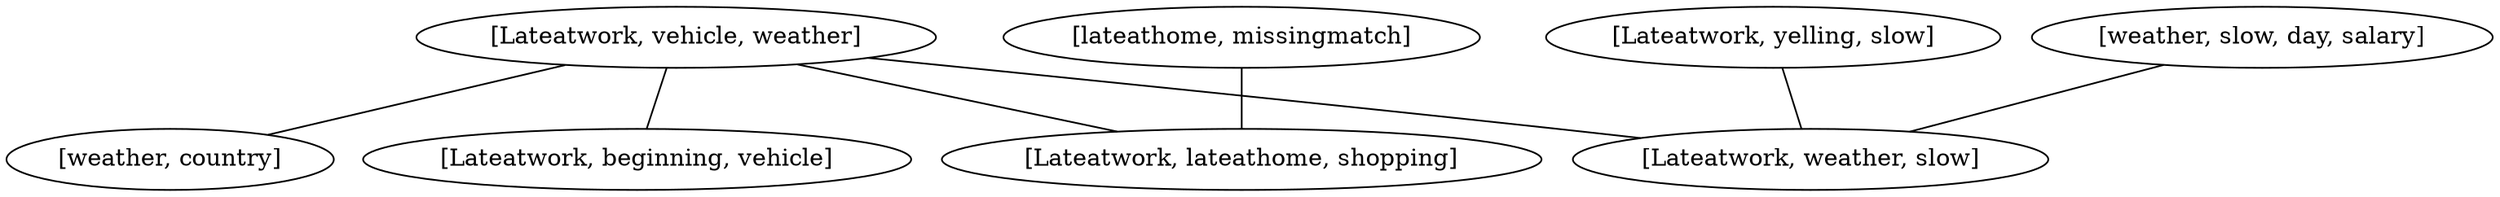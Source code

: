 graph {504800119 [label="[Lateatwork, vehicle, weather]" ];
1204923255 [label="[weather, country]" ];
1615194383 [label="[Lateatwork, beginning, vehicle]" ];
2005099813 [label="[Lateatwork, yelling, slow]" ];
876809519 [label="[weather, slow, day, salary]" ];
231213354 [label="[lateathome, missingmatch]" ];
834222547 [label="[Lateatwork, lateathome, shopping]" ];
1399168367 [label="[Lateatwork, weather, slow]" ];
504800119 -- 1204923255;
504800119 -- 1399168367;
2005099813 -- 1399168367;
231213354 -- 834222547;
504800119 -- 834222547;
504800119 -- 1615194383;
876809519 -- 1399168367;
}